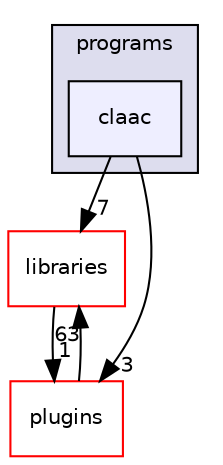 digraph "programs/claac" {
  compound=true
  node [ fontsize="10", fontname="Helvetica"];
  edge [ labelfontsize="10", labelfontname="Helvetica"];
  subgraph clusterdir_7b0a5d1507c7f681cbfa1deb5990c6ea {
    graph [ bgcolor="#ddddee", pencolor="black", label="programs" fontname="Helvetica", fontsize="10", URL="dir_7b0a5d1507c7f681cbfa1deb5990c6ea.html"]
  dir_2668824edbbcfb14a376b73c8050b626 [shape=box, label="claac", style="filled", fillcolor="#eeeeff", pencolor="black", URL="dir_2668824edbbcfb14a376b73c8050b626.html"];
  }
  dir_bc0718b08fb2015b8e59c47b2805f60c [shape=box label="libraries" fillcolor="white" style="filled" color="red" URL="dir_bc0718b08fb2015b8e59c47b2805f60c.html"];
  dir_38c8d24aef3972a7f87b834274e76e31 [shape=box label="plugins" fillcolor="white" style="filled" color="red" URL="dir_38c8d24aef3972a7f87b834274e76e31.html"];
  dir_2668824edbbcfb14a376b73c8050b626->dir_bc0718b08fb2015b8e59c47b2805f60c [headlabel="7", labeldistance=1.5 headhref="dir_001688_000004.html"];
  dir_2668824edbbcfb14a376b73c8050b626->dir_38c8d24aef3972a7f87b834274e76e31 [headlabel="3", labeldistance=1.5 headhref="dir_001688_001703.html"];
  dir_bc0718b08fb2015b8e59c47b2805f60c->dir_38c8d24aef3972a7f87b834274e76e31 [headlabel="1", labeldistance=1.5 headhref="dir_000004_001703.html"];
  dir_38c8d24aef3972a7f87b834274e76e31->dir_bc0718b08fb2015b8e59c47b2805f60c [headlabel="63", labeldistance=1.5 headhref="dir_001703_000004.html"];
}
